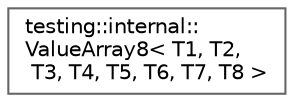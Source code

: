 digraph "Graphical Class Hierarchy"
{
 // LATEX_PDF_SIZE
  bgcolor="transparent";
  edge [fontname=Helvetica,fontsize=10,labelfontname=Helvetica,labelfontsize=10];
  node [fontname=Helvetica,fontsize=10,shape=box,height=0.2,width=0.4];
  rankdir="LR";
  Node0 [id="Node000000",label="testing::internal::\lValueArray8\< T1, T2,\l T3, T4, T5, T6, T7, T8 \>",height=0.2,width=0.4,color="grey40", fillcolor="white", style="filled",URL="$classtesting_1_1internal_1_1_value_array8.html",tooltip=" "];
}
